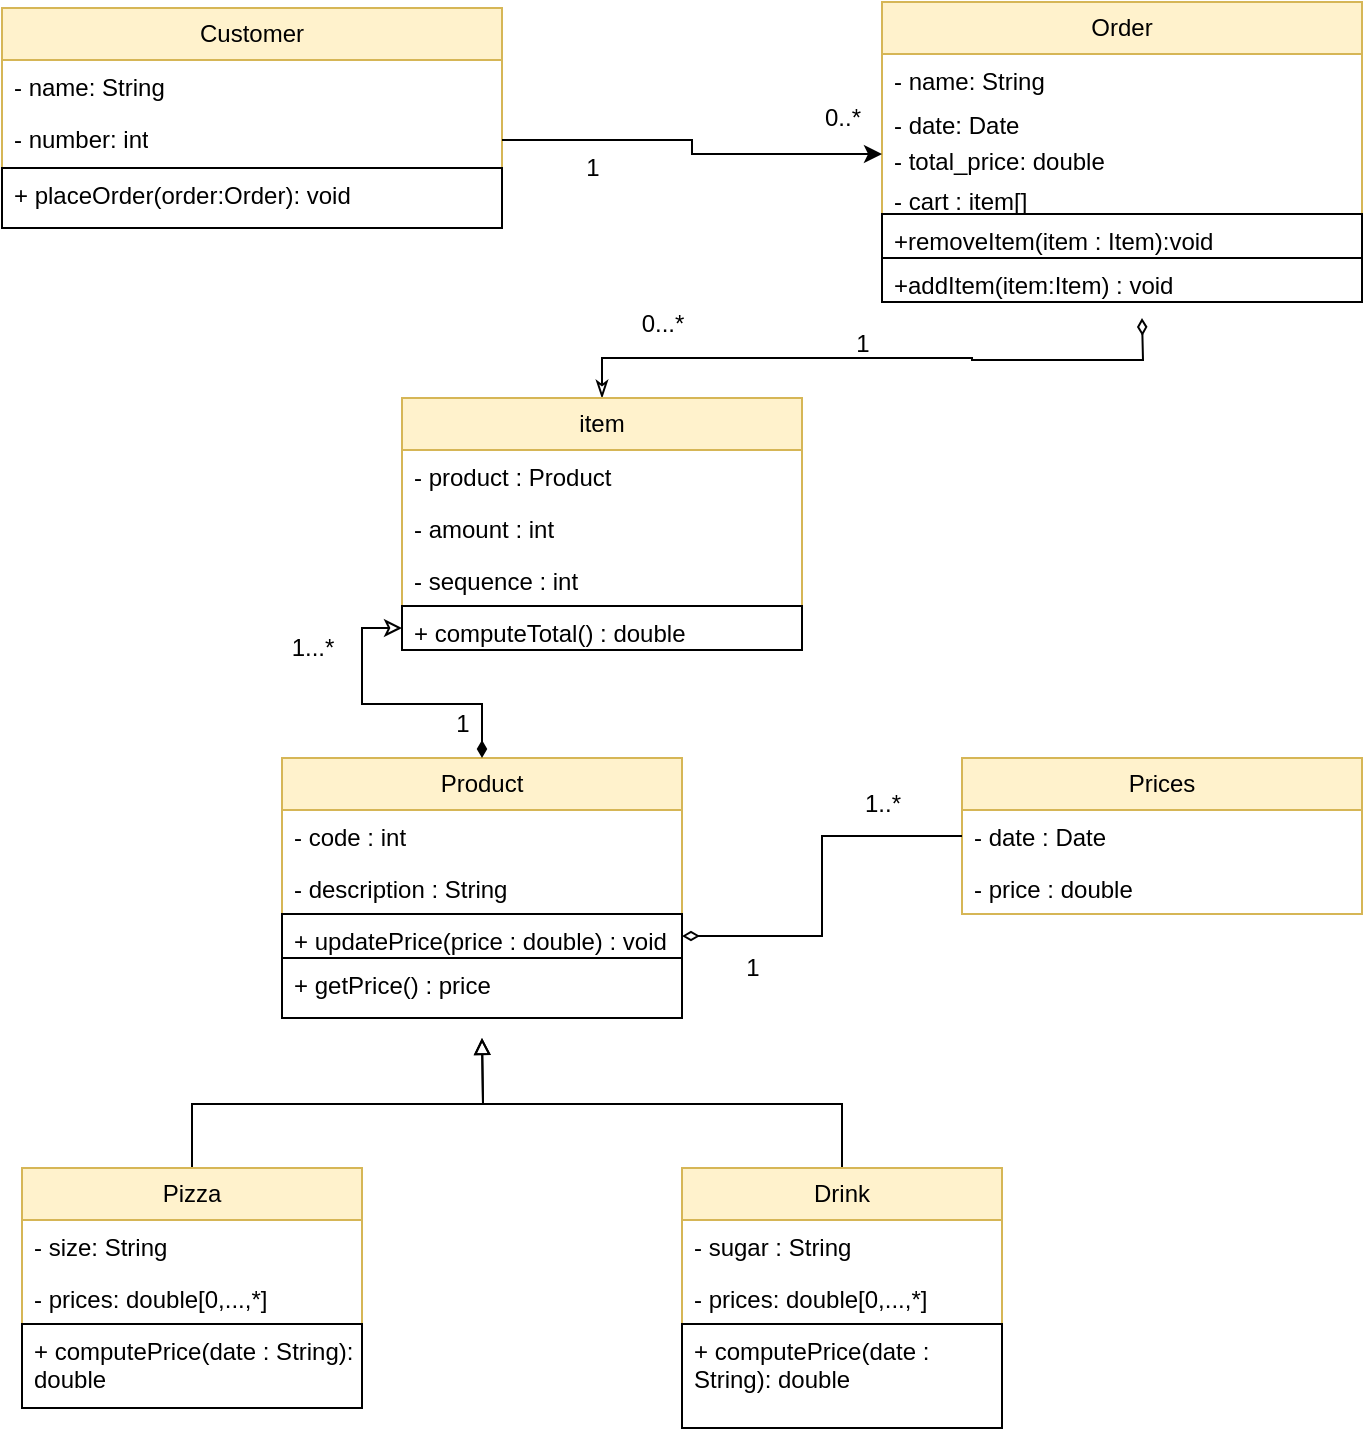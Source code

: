 <mxfile version="21.2.1" type="github">
  <diagram id="C5RBs43oDa-KdzZeNtuy" name="Page-1">
    <mxGraphModel dx="1434" dy="774" grid="1" gridSize="10" guides="1" tooltips="1" connect="1" arrows="1" fold="1" page="1" pageScale="1" pageWidth="827" pageHeight="1169" math="0" shadow="0">
      <root>
        <mxCell id="WIyWlLk6GJQsqaUBKTNV-0" />
        <mxCell id="WIyWlLk6GJQsqaUBKTNV-1" parent="WIyWlLk6GJQsqaUBKTNV-0" />
        <mxCell id="XotB2B88UAUZsfsqome8-0" value="Customer" style="swimlane;fontStyle=0;childLayout=stackLayout;horizontal=1;startSize=26;fillColor=#fff2cc;horizontalStack=0;resizeParent=1;resizeParentMax=0;resizeLast=0;collapsible=1;marginBottom=0;whiteSpace=wrap;html=1;strokeColor=#d6b656;" parent="WIyWlLk6GJQsqaUBKTNV-1" vertex="1">
          <mxGeometry x="50" y="65" width="250" height="110" as="geometry" />
        </mxCell>
        <mxCell id="XotB2B88UAUZsfsqome8-1" value="- name: String" style="text;strokeColor=none;fillColor=none;align=left;verticalAlign=top;spacingLeft=4;spacingRight=4;overflow=hidden;rotatable=0;points=[[0,0.5],[1,0.5]];portConstraint=eastwest;whiteSpace=wrap;html=1;" parent="XotB2B88UAUZsfsqome8-0" vertex="1">
          <mxGeometry y="26" width="250" height="26" as="geometry" />
        </mxCell>
        <mxCell id="XotB2B88UAUZsfsqome8-2" value="- number: int" style="text;strokeColor=none;fillColor=none;align=left;verticalAlign=top;spacingLeft=4;spacingRight=4;overflow=hidden;rotatable=0;points=[[0,0.5],[1,0.5]];portConstraint=eastwest;whiteSpace=wrap;html=1;" parent="XotB2B88UAUZsfsqome8-0" vertex="1">
          <mxGeometry y="52" width="250" height="28" as="geometry" />
        </mxCell>
        <mxCell id="XotB2B88UAUZsfsqome8-3" value="+ placeOrder(order:Order): void" style="text;strokeColor=default;fillColor=none;align=left;verticalAlign=top;spacingLeft=4;spacingRight=4;overflow=hidden;rotatable=0;points=[[0,0.5],[1,0.5]];portConstraint=eastwest;whiteSpace=wrap;html=1;" parent="XotB2B88UAUZsfsqome8-0" vertex="1">
          <mxGeometry y="80" width="250" height="30" as="geometry" />
        </mxCell>
        <mxCell id="XotB2B88UAUZsfsqome8-4" value="Order" style="swimlane;fontStyle=0;childLayout=stackLayout;horizontal=1;startSize=26;fillColor=#fff2cc;horizontalStack=0;resizeParent=1;resizeParentMax=0;resizeLast=0;collapsible=1;marginBottom=0;whiteSpace=wrap;html=1;strokeColor=#d6b656;" parent="WIyWlLk6GJQsqaUBKTNV-1" vertex="1">
          <mxGeometry x="490" y="62" width="240" height="106" as="geometry">
            <mxRectangle x="350" y="90" width="70" height="30" as="alternateBounds" />
          </mxGeometry>
        </mxCell>
        <mxCell id="XotB2B88UAUZsfsqome8-5" value="- name: String" style="text;strokeColor=none;fillColor=none;align=left;verticalAlign=top;spacingLeft=4;spacingRight=4;overflow=hidden;rotatable=0;points=[[0,0.5],[1,0.5]];portConstraint=eastwest;whiteSpace=wrap;html=1;" parent="XotB2B88UAUZsfsqome8-4" vertex="1">
          <mxGeometry y="26" width="240" height="22" as="geometry" />
        </mxCell>
        <mxCell id="XotB2B88UAUZsfsqome8-6" value="- date: Date" style="text;strokeColor=none;fillColor=none;align=left;verticalAlign=top;spacingLeft=4;spacingRight=4;overflow=hidden;rotatable=0;points=[[0,0.5],[1,0.5]];portConstraint=eastwest;whiteSpace=wrap;html=1;" parent="XotB2B88UAUZsfsqome8-4" vertex="1">
          <mxGeometry y="48" width="240" height="18" as="geometry" />
        </mxCell>
        <mxCell id="XotB2B88UAUZsfsqome8-7" value="- total_price: double" style="text;strokeColor=none;fillColor=none;align=left;verticalAlign=top;spacingLeft=4;spacingRight=4;overflow=hidden;rotatable=0;points=[[0,0.5],[1,0.5]];portConstraint=eastwest;whiteSpace=wrap;html=1;" parent="XotB2B88UAUZsfsqome8-4" vertex="1">
          <mxGeometry y="66" width="240" height="20" as="geometry" />
        </mxCell>
        <mxCell id="K9cWJG8SuVPE-S7mi6KT-5" value="- cart : item[]" style="text;strokeColor=none;fillColor=none;align=left;verticalAlign=top;spacingLeft=4;spacingRight=4;overflow=hidden;rotatable=0;points=[[0,0.5],[1,0.5]];portConstraint=eastwest;whiteSpace=wrap;html=1;" parent="XotB2B88UAUZsfsqome8-4" vertex="1">
          <mxGeometry y="86" width="240" height="20" as="geometry" />
        </mxCell>
        <mxCell id="XotB2B88UAUZsfsqome8-8" value="Product" style="swimlane;fontStyle=0;childLayout=stackLayout;horizontal=1;startSize=26;fillColor=#fff2cc;horizontalStack=0;resizeParent=1;resizeParentMax=0;resizeLast=0;collapsible=1;marginBottom=0;whiteSpace=wrap;html=1;strokeColor=#d6b656;" parent="WIyWlLk6GJQsqaUBKTNV-1" vertex="1">
          <mxGeometry x="190" y="440" width="200" height="130" as="geometry" />
        </mxCell>
        <mxCell id="XotB2B88UAUZsfsqome8-9" value="- code : int" style="text;strokeColor=none;fillColor=none;align=left;verticalAlign=top;spacingLeft=4;spacingRight=4;overflow=hidden;rotatable=0;points=[[0,0.5],[1,0.5]];portConstraint=eastwest;whiteSpace=wrap;html=1;" parent="XotB2B88UAUZsfsqome8-8" vertex="1">
          <mxGeometry y="26" width="200" height="26" as="geometry" />
        </mxCell>
        <mxCell id="XotB2B88UAUZsfsqome8-10" value="- description : String" style="text;strokeColor=none;fillColor=none;align=left;verticalAlign=top;spacingLeft=4;spacingRight=4;overflow=hidden;rotatable=0;points=[[0,0.5],[1,0.5]];portConstraint=eastwest;whiteSpace=wrap;html=1;" parent="XotB2B88UAUZsfsqome8-8" vertex="1">
          <mxGeometry y="52" width="200" height="26" as="geometry" />
        </mxCell>
        <mxCell id="XotB2B88UAUZsfsqome8-11" value="+ updatePrice(price : double) : void" style="text;strokeColor=default;fillColor=none;align=left;verticalAlign=top;spacingLeft=4;spacingRight=4;overflow=hidden;rotatable=0;points=[[0,0.5],[1,0.5]];portConstraint=eastwest;whiteSpace=wrap;html=1;" parent="XotB2B88UAUZsfsqome8-8" vertex="1">
          <mxGeometry y="78" width="200" height="22" as="geometry" />
        </mxCell>
        <mxCell id="XotB2B88UAUZsfsqome8-24" value="+ getPrice() : price" style="text;strokeColor=default;fillColor=none;align=left;verticalAlign=top;spacingLeft=4;spacingRight=4;overflow=hidden;rotatable=0;points=[[0,0.5],[1,0.5]];portConstraint=eastwest;whiteSpace=wrap;html=1;" parent="XotB2B88UAUZsfsqome8-8" vertex="1">
          <mxGeometry y="100" width="200" height="30" as="geometry" />
        </mxCell>
        <mxCell id="XotB2B88UAUZsfsqome8-39" style="edgeStyle=orthogonalEdgeStyle;rounded=0;orthogonalLoop=1;jettySize=auto;html=1;exitX=0.5;exitY=0;exitDx=0;exitDy=0;endArrow=block;endFill=0;" parent="WIyWlLk6GJQsqaUBKTNV-1" source="XotB2B88UAUZsfsqome8-12" edge="1">
          <mxGeometry relative="1" as="geometry">
            <mxPoint x="290" y="580" as="targetPoint" />
          </mxGeometry>
        </mxCell>
        <mxCell id="XotB2B88UAUZsfsqome8-12" value="Pizza" style="swimlane;fontStyle=0;childLayout=stackLayout;horizontal=1;startSize=26;fillColor=#fff2cc;horizontalStack=0;resizeParent=1;resizeParentMax=0;resizeLast=0;collapsible=1;marginBottom=0;whiteSpace=wrap;html=1;strokeColor=#d6b656;" parent="WIyWlLk6GJQsqaUBKTNV-1" vertex="1">
          <mxGeometry x="60" y="645" width="170" height="120" as="geometry" />
        </mxCell>
        <mxCell id="XotB2B88UAUZsfsqome8-13" value="- size: String" style="text;strokeColor=none;fillColor=none;align=left;verticalAlign=top;spacingLeft=4;spacingRight=4;overflow=hidden;rotatable=0;points=[[0,0.5],[1,0.5]];portConstraint=eastwest;whiteSpace=wrap;html=1;" parent="XotB2B88UAUZsfsqome8-12" vertex="1">
          <mxGeometry y="26" width="170" height="26" as="geometry" />
        </mxCell>
        <mxCell id="XotB2B88UAUZsfsqome8-14" value="- prices: double[0,...,*]" style="text;strokeColor=none;fillColor=none;align=left;verticalAlign=top;spacingLeft=4;spacingRight=4;overflow=hidden;rotatable=0;points=[[0,0.5],[1,0.5]];portConstraint=eastwest;whiteSpace=wrap;html=1;" parent="XotB2B88UAUZsfsqome8-12" vertex="1">
          <mxGeometry y="52" width="170" height="26" as="geometry" />
        </mxCell>
        <mxCell id="XotB2B88UAUZsfsqome8-15" value="+ computePrice(date : String): double" style="text;strokeColor=default;fillColor=none;align=left;verticalAlign=top;spacingLeft=4;spacingRight=4;overflow=hidden;rotatable=0;points=[[0,0.5],[1,0.5]];portConstraint=eastwest;whiteSpace=wrap;html=1;" parent="XotB2B88UAUZsfsqome8-12" vertex="1">
          <mxGeometry y="78" width="170" height="42" as="geometry" />
        </mxCell>
        <mxCell id="XotB2B88UAUZsfsqome8-40" style="edgeStyle=orthogonalEdgeStyle;rounded=0;orthogonalLoop=1;jettySize=auto;html=1;exitX=0.5;exitY=0;exitDx=0;exitDy=0;endArrow=block;endFill=0;" parent="WIyWlLk6GJQsqaUBKTNV-1" source="XotB2B88UAUZsfsqome8-16" edge="1">
          <mxGeometry relative="1" as="geometry">
            <mxPoint x="290" y="580" as="targetPoint" />
          </mxGeometry>
        </mxCell>
        <mxCell id="XotB2B88UAUZsfsqome8-16" value="Drink" style="swimlane;fontStyle=0;childLayout=stackLayout;horizontal=1;startSize=26;fillColor=#fff2cc;horizontalStack=0;resizeParent=1;resizeParentMax=0;resizeLast=0;collapsible=1;marginBottom=0;whiteSpace=wrap;html=1;strokeColor=#d6b656;" parent="WIyWlLk6GJQsqaUBKTNV-1" vertex="1">
          <mxGeometry x="390" y="645" width="160" height="130" as="geometry" />
        </mxCell>
        <mxCell id="XotB2B88UAUZsfsqome8-17" value="- sugar : String" style="text;strokeColor=none;fillColor=none;align=left;verticalAlign=top;spacingLeft=4;spacingRight=4;overflow=hidden;rotatable=0;points=[[0,0.5],[1,0.5]];portConstraint=eastwest;whiteSpace=wrap;html=1;" parent="XotB2B88UAUZsfsqome8-16" vertex="1">
          <mxGeometry y="26" width="160" height="26" as="geometry" />
        </mxCell>
        <mxCell id="XotB2B88UAUZsfsqome8-18" value="- prices: double[0,...,*]" style="text;strokeColor=none;fillColor=none;align=left;verticalAlign=top;spacingLeft=4;spacingRight=4;overflow=hidden;rotatable=0;points=[[0,0.5],[1,0.5]];portConstraint=eastwest;whiteSpace=wrap;html=1;" parent="XotB2B88UAUZsfsqome8-16" vertex="1">
          <mxGeometry y="52" width="160" height="26" as="geometry" />
        </mxCell>
        <mxCell id="XotB2B88UAUZsfsqome8-19" value="+ computePrice(date : String): double" style="text;strokeColor=default;fillColor=none;align=left;verticalAlign=top;spacingLeft=4;spacingRight=4;overflow=hidden;rotatable=0;points=[[0,0.5],[1,0.5]];portConstraint=eastwest;whiteSpace=wrap;html=1;" parent="XotB2B88UAUZsfsqome8-16" vertex="1">
          <mxGeometry y="78" width="160" height="52" as="geometry" />
        </mxCell>
        <mxCell id="XotB2B88UAUZsfsqome8-32" style="edgeStyle=orthogonalEdgeStyle;rounded=0;orthogonalLoop=1;jettySize=auto;html=1;exitX=1;exitY=0.5;exitDx=0;exitDy=0;entryX=0;entryY=0.5;entryDx=0;entryDy=0;" parent="WIyWlLk6GJQsqaUBKTNV-1" source="XotB2B88UAUZsfsqome8-2" target="XotB2B88UAUZsfsqome8-7" edge="1">
          <mxGeometry relative="1" as="geometry" />
        </mxCell>
        <mxCell id="XotB2B88UAUZsfsqome8-33" value="1" style="text;html=1;align=center;verticalAlign=middle;resizable=0;points=[];autosize=1;strokeColor=none;fillColor=none;" parent="WIyWlLk6GJQsqaUBKTNV-1" vertex="1">
          <mxGeometry x="330" y="130" width="30" height="30" as="geometry" />
        </mxCell>
        <mxCell id="XotB2B88UAUZsfsqome8-34" value="0..*" style="text;html=1;align=center;verticalAlign=middle;resizable=0;points=[];autosize=1;strokeColor=none;fillColor=none;" parent="WIyWlLk6GJQsqaUBKTNV-1" vertex="1">
          <mxGeometry x="450" y="105" width="40" height="30" as="geometry" />
        </mxCell>
        <mxCell id="K9cWJG8SuVPE-S7mi6KT-8" style="edgeStyle=orthogonalEdgeStyle;rounded=0;orthogonalLoop=1;jettySize=auto;html=1;exitX=0.5;exitY=0;exitDx=0;exitDy=0;endArrow=diamondThin;endFill=0;startArrow=classicThin;startFill=0;" parent="WIyWlLk6GJQsqaUBKTNV-1" source="K9cWJG8SuVPE-S7mi6KT-0" edge="1">
          <mxGeometry relative="1" as="geometry">
            <mxPoint x="620" y="220" as="targetPoint" />
          </mxGeometry>
        </mxCell>
        <mxCell id="K9cWJG8SuVPE-S7mi6KT-0" value="item" style="swimlane;fontStyle=0;childLayout=stackLayout;horizontal=1;startSize=26;fillColor=#fff2cc;horizontalStack=0;resizeParent=1;resizeParentMax=0;resizeLast=0;collapsible=1;marginBottom=0;whiteSpace=wrap;html=1;strokeColor=#d6b656;" parent="WIyWlLk6GJQsqaUBKTNV-1" vertex="1">
          <mxGeometry x="250" y="260" width="200" height="104" as="geometry" />
        </mxCell>
        <mxCell id="K9cWJG8SuVPE-S7mi6KT-2" value="- product : Product" style="text;strokeColor=none;fillColor=none;align=left;verticalAlign=top;spacingLeft=4;spacingRight=4;overflow=hidden;rotatable=0;points=[[0,0.5],[1,0.5]];portConstraint=eastwest;whiteSpace=wrap;html=1;" parent="K9cWJG8SuVPE-S7mi6KT-0" vertex="1">
          <mxGeometry y="26" width="200" height="26" as="geometry" />
        </mxCell>
        <mxCell id="K9cWJG8SuVPE-S7mi6KT-6" value="- amount : int" style="text;strokeColor=none;fillColor=none;align=left;verticalAlign=top;spacingLeft=4;spacingRight=4;overflow=hidden;rotatable=0;points=[[0,0.5],[1,0.5]];portConstraint=eastwest;whiteSpace=wrap;html=1;" parent="K9cWJG8SuVPE-S7mi6KT-0" vertex="1">
          <mxGeometry y="52" width="200" height="26" as="geometry" />
        </mxCell>
        <mxCell id="K9cWJG8SuVPE-S7mi6KT-14" value="- sequence : int" style="text;strokeColor=none;fillColor=none;align=left;verticalAlign=top;spacingLeft=4;spacingRight=4;overflow=hidden;rotatable=0;points=[[0,0.5],[1,0.5]];portConstraint=eastwest;whiteSpace=wrap;html=1;" parent="K9cWJG8SuVPE-S7mi6KT-0" vertex="1">
          <mxGeometry y="78" width="200" height="26" as="geometry" />
        </mxCell>
        <mxCell id="XotB2B88UAUZsfsqome8-22" value="+addItem(item:Item) : void" style="text;strokeColor=default;fillColor=none;align=left;verticalAlign=top;spacingLeft=4;spacingRight=4;overflow=hidden;rotatable=0;points=[[0,0.5],[1,0.5]];portConstraint=eastwest;whiteSpace=wrap;html=1;" parent="WIyWlLk6GJQsqaUBKTNV-1" vertex="1">
          <mxGeometry x="490" y="190" width="240" height="22" as="geometry" />
        </mxCell>
        <mxCell id="XotB2B88UAUZsfsqome8-23" value="+removeItem(item : Item):void" style="text;strokeColor=default;fillColor=none;align=left;verticalAlign=top;spacingLeft=4;spacingRight=4;overflow=hidden;rotatable=0;points=[[0,0.5],[1,0.5]];portConstraint=eastwest;whiteSpace=wrap;html=1;" parent="WIyWlLk6GJQsqaUBKTNV-1" vertex="1">
          <mxGeometry x="490" y="168" width="240" height="22" as="geometry" />
        </mxCell>
        <mxCell id="K9cWJG8SuVPE-S7mi6KT-9" style="edgeStyle=orthogonalEdgeStyle;rounded=0;orthogonalLoop=1;jettySize=auto;html=1;exitX=0;exitY=0.5;exitDx=0;exitDy=0;entryX=0.5;entryY=0;entryDx=0;entryDy=0;startArrow=classic;startFill=0;endArrow=diamondThin;endFill=1;" parent="WIyWlLk6GJQsqaUBKTNV-1" source="K9cWJG8SuVPE-S7mi6KT-3" target="XotB2B88UAUZsfsqome8-8" edge="1">
          <mxGeometry relative="1" as="geometry" />
        </mxCell>
        <mxCell id="K9cWJG8SuVPE-S7mi6KT-3" value="+ computeTotal() : double" style="text;strokeColor=default;fillColor=none;align=left;verticalAlign=top;spacingLeft=4;spacingRight=4;overflow=hidden;rotatable=0;points=[[0,0.5],[1,0.5]];portConstraint=eastwest;whiteSpace=wrap;html=1;" parent="WIyWlLk6GJQsqaUBKTNV-1" vertex="1">
          <mxGeometry x="250" y="364" width="200" height="22" as="geometry" />
        </mxCell>
        <mxCell id="K9cWJG8SuVPE-S7mi6KT-10" value="0...*" style="text;html=1;align=center;verticalAlign=middle;resizable=0;points=[];autosize=1;strokeColor=none;fillColor=none;" parent="WIyWlLk6GJQsqaUBKTNV-1" vertex="1">
          <mxGeometry x="360" y="208" width="40" height="30" as="geometry" />
        </mxCell>
        <mxCell id="K9cWJG8SuVPE-S7mi6KT-11" value="1" style="text;html=1;align=center;verticalAlign=middle;resizable=0;points=[];autosize=1;strokeColor=none;fillColor=none;" parent="WIyWlLk6GJQsqaUBKTNV-1" vertex="1">
          <mxGeometry x="465" y="218" width="30" height="30" as="geometry" />
        </mxCell>
        <mxCell id="K9cWJG8SuVPE-S7mi6KT-12" value="1...*" style="text;html=1;align=center;verticalAlign=middle;resizable=0;points=[];autosize=1;strokeColor=none;fillColor=none;" parent="WIyWlLk6GJQsqaUBKTNV-1" vertex="1">
          <mxGeometry x="185" y="370" width="40" height="30" as="geometry" />
        </mxCell>
        <mxCell id="K9cWJG8SuVPE-S7mi6KT-13" value="1" style="text;html=1;align=center;verticalAlign=middle;resizable=0;points=[];autosize=1;strokeColor=none;fillColor=none;" parent="WIyWlLk6GJQsqaUBKTNV-1" vertex="1">
          <mxGeometry x="265" y="408" width="30" height="30" as="geometry" />
        </mxCell>
        <mxCell id="wQZKRSRex-QIH-2szmqL-0" value="Prices" style="swimlane;fontStyle=0;childLayout=stackLayout;horizontal=1;startSize=26;fillColor=#fff2cc;horizontalStack=0;resizeParent=1;resizeParentMax=0;resizeLast=0;collapsible=1;marginBottom=0;whiteSpace=wrap;html=1;strokeColor=#d6b656;" vertex="1" parent="WIyWlLk6GJQsqaUBKTNV-1">
          <mxGeometry x="530" y="440" width="200" height="78" as="geometry" />
        </mxCell>
        <mxCell id="wQZKRSRex-QIH-2szmqL-1" value="- date : Date" style="text;strokeColor=none;fillColor=none;align=left;verticalAlign=top;spacingLeft=4;spacingRight=4;overflow=hidden;rotatable=0;points=[[0,0.5],[1,0.5]];portConstraint=eastwest;whiteSpace=wrap;html=1;" vertex="1" parent="wQZKRSRex-QIH-2szmqL-0">
          <mxGeometry y="26" width="200" height="26" as="geometry" />
        </mxCell>
        <mxCell id="wQZKRSRex-QIH-2szmqL-2" value="- price : double&amp;nbsp;" style="text;strokeColor=none;fillColor=none;align=left;verticalAlign=top;spacingLeft=4;spacingRight=4;overflow=hidden;rotatable=0;points=[[0,0.5],[1,0.5]];portConstraint=eastwest;whiteSpace=wrap;html=1;" vertex="1" parent="wQZKRSRex-QIH-2szmqL-0">
          <mxGeometry y="52" width="200" height="26" as="geometry" />
        </mxCell>
        <mxCell id="wQZKRSRex-QIH-2szmqL-5" style="edgeStyle=orthogonalEdgeStyle;rounded=0;orthogonalLoop=1;jettySize=auto;html=1;exitX=0;exitY=0.5;exitDx=0;exitDy=0;entryX=1;entryY=0.5;entryDx=0;entryDy=0;endArrow=diamondThin;endFill=0;" edge="1" parent="WIyWlLk6GJQsqaUBKTNV-1" source="wQZKRSRex-QIH-2szmqL-1" target="XotB2B88UAUZsfsqome8-11">
          <mxGeometry relative="1" as="geometry" />
        </mxCell>
        <mxCell id="wQZKRSRex-QIH-2szmqL-6" value="1" style="text;html=1;align=center;verticalAlign=middle;resizable=0;points=[];autosize=1;strokeColor=none;fillColor=none;" vertex="1" parent="WIyWlLk6GJQsqaUBKTNV-1">
          <mxGeometry x="410" y="530" width="30" height="30" as="geometry" />
        </mxCell>
        <mxCell id="wQZKRSRex-QIH-2szmqL-7" value="1..*" style="text;html=1;align=center;verticalAlign=middle;resizable=0;points=[];autosize=1;strokeColor=none;fillColor=none;" vertex="1" parent="WIyWlLk6GJQsqaUBKTNV-1">
          <mxGeometry x="470" y="448" width="40" height="30" as="geometry" />
        </mxCell>
      </root>
    </mxGraphModel>
  </diagram>
</mxfile>
